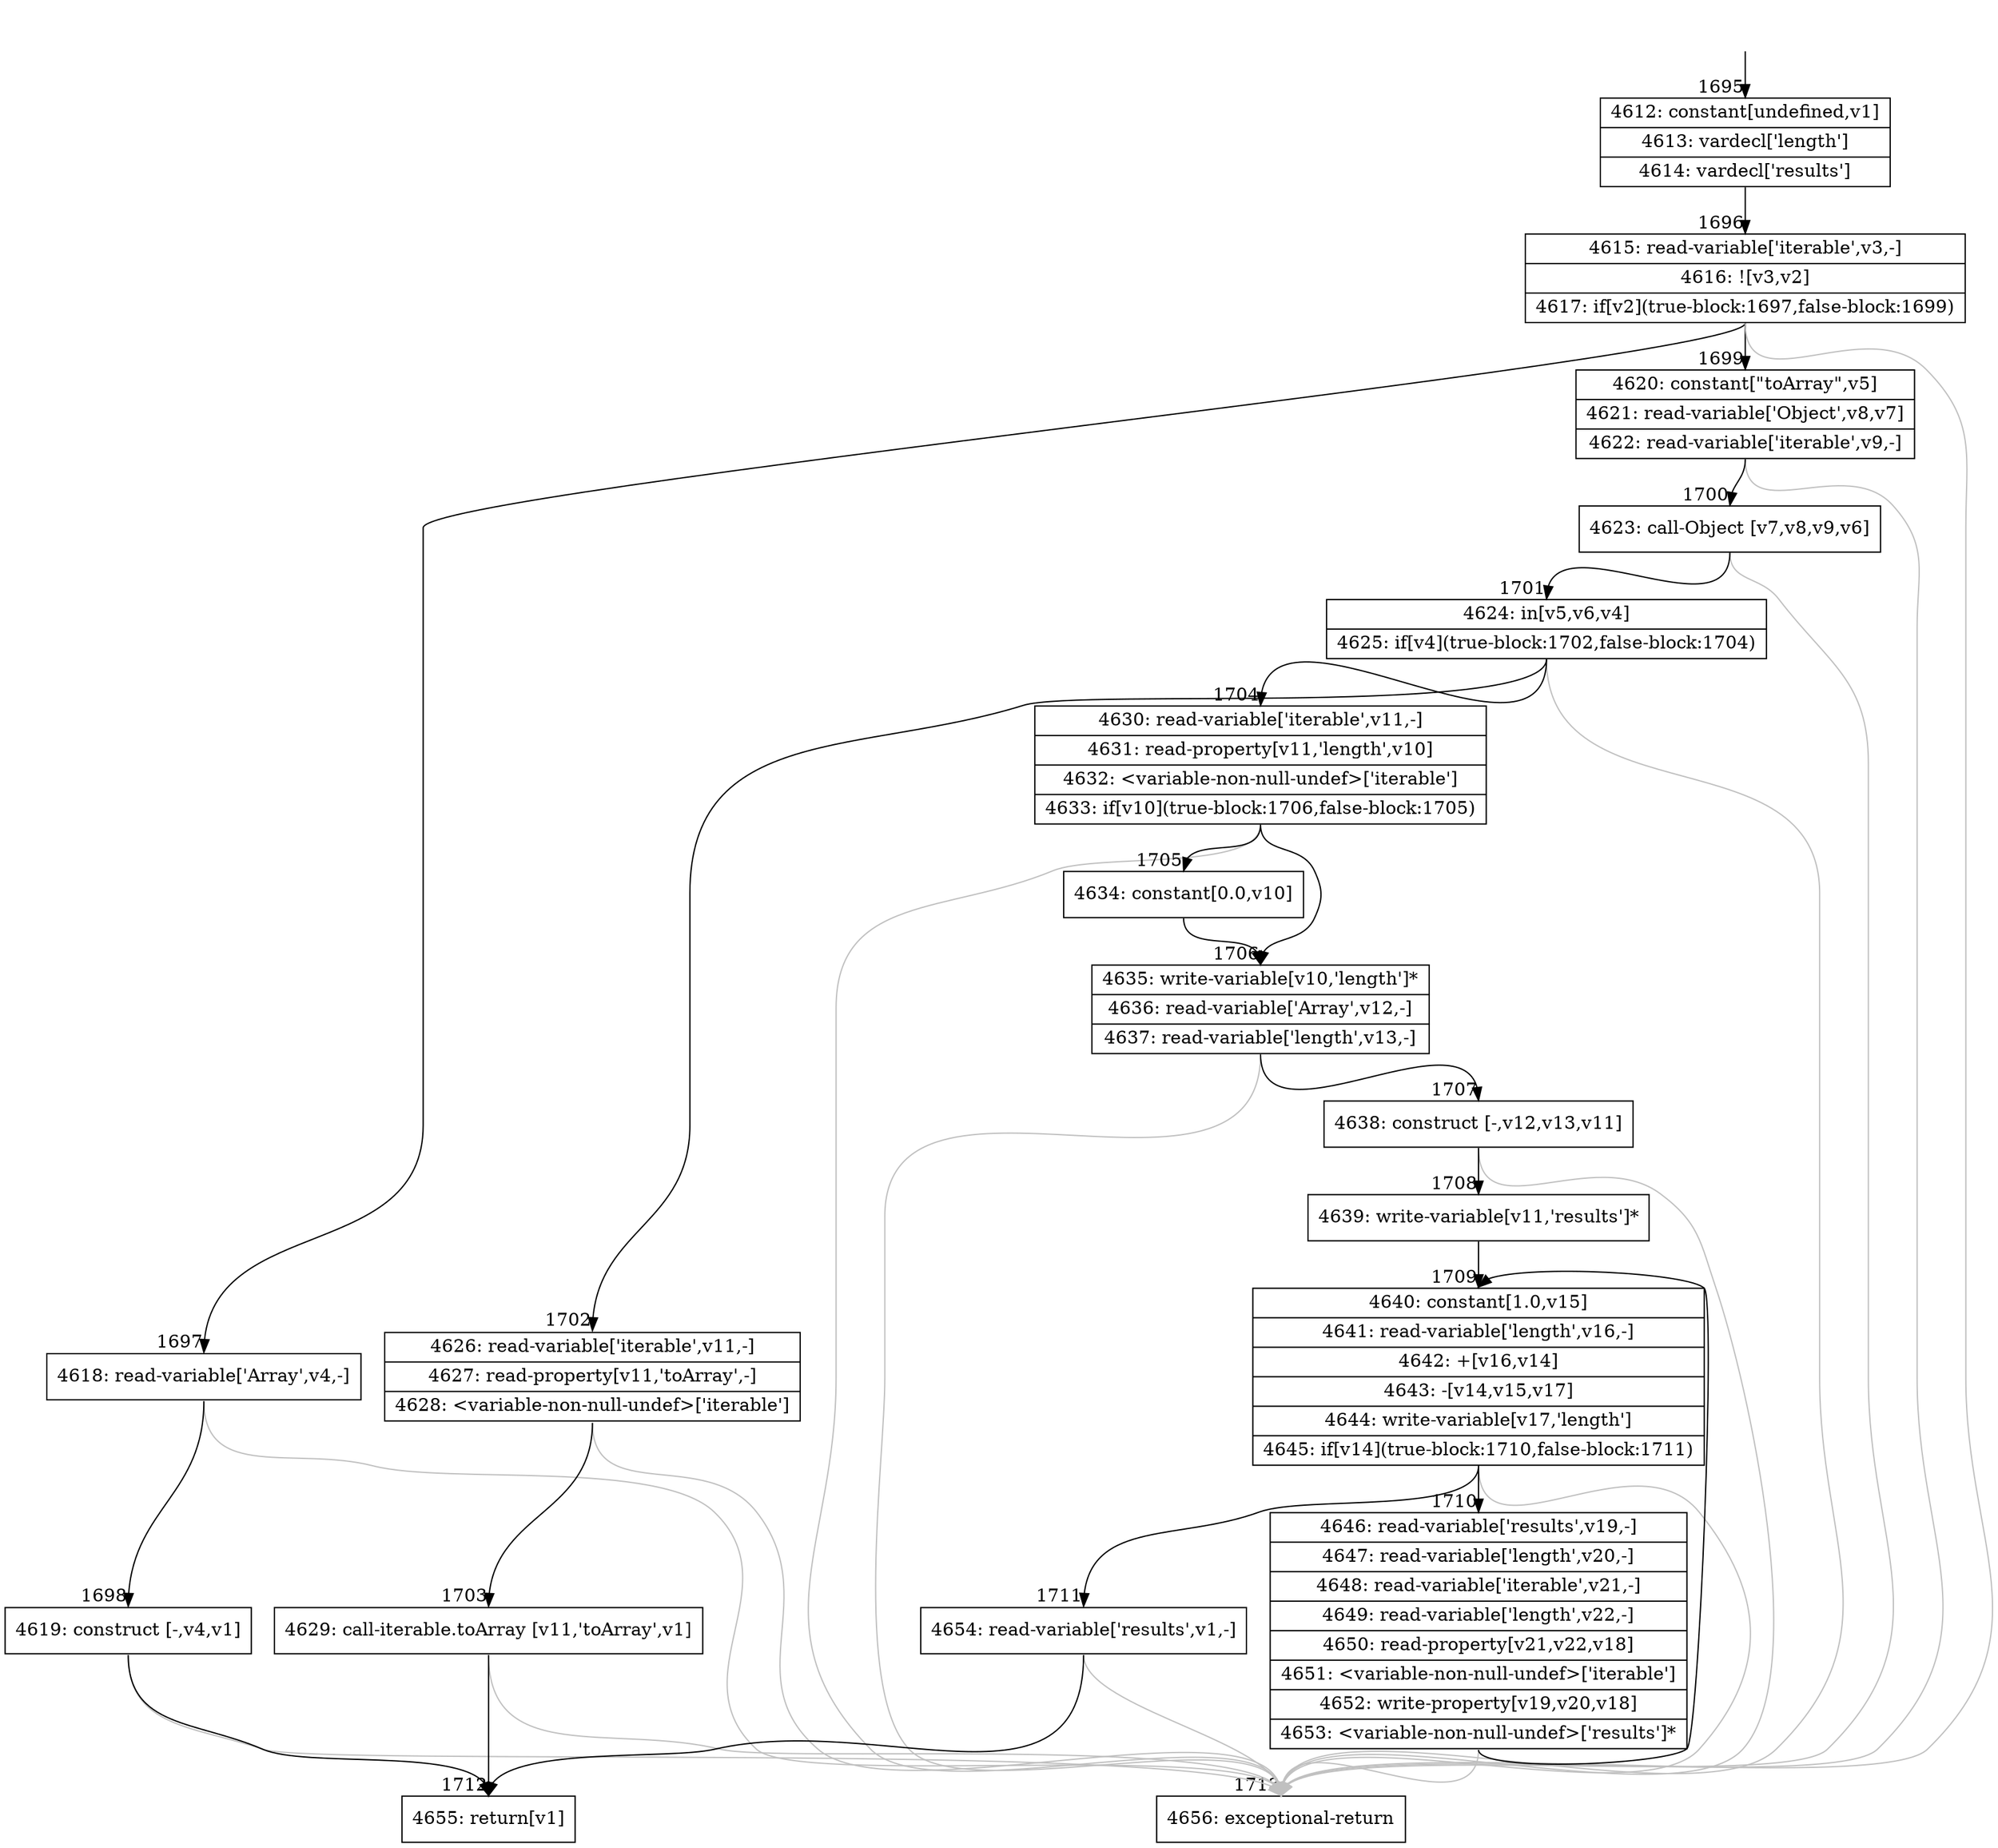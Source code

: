 digraph {
rankdir="TD"
BB_entry152[shape=none,label=""];
BB_entry152 -> BB1695 [tailport=s, headport=n, headlabel="    1695"]
BB1695 [shape=record label="{4612: constant[undefined,v1]|4613: vardecl['length']|4614: vardecl['results']}" ] 
BB1695 -> BB1696 [tailport=s, headport=n, headlabel="      1696"]
BB1696 [shape=record label="{4615: read-variable['iterable',v3,-]|4616: ![v3,v2]|4617: if[v2](true-block:1697,false-block:1699)}" ] 
BB1696 -> BB1697 [tailport=s, headport=n, headlabel="      1697"]
BB1696 -> BB1699 [tailport=s, headport=n, headlabel="      1699"]
BB1696 -> BB1713 [tailport=s, headport=n, color=gray, headlabel="      1713"]
BB1697 [shape=record label="{4618: read-variable['Array',v4,-]}" ] 
BB1697 -> BB1698 [tailport=s, headport=n, headlabel="      1698"]
BB1697 -> BB1713 [tailport=s, headport=n, color=gray]
BB1698 [shape=record label="{4619: construct [-,v4,v1]}" ] 
BB1698 -> BB1712 [tailport=s, headport=n, headlabel="      1712"]
BB1698 -> BB1713 [tailport=s, headport=n, color=gray]
BB1699 [shape=record label="{4620: constant[\"toArray\",v5]|4621: read-variable['Object',v8,v7]|4622: read-variable['iterable',v9,-]}" ] 
BB1699 -> BB1700 [tailport=s, headport=n, headlabel="      1700"]
BB1699 -> BB1713 [tailport=s, headport=n, color=gray]
BB1700 [shape=record label="{4623: call-Object [v7,v8,v9,v6]}" ] 
BB1700 -> BB1701 [tailport=s, headport=n, headlabel="      1701"]
BB1700 -> BB1713 [tailport=s, headport=n, color=gray]
BB1701 [shape=record label="{4624: in[v5,v6,v4]|4625: if[v4](true-block:1702,false-block:1704)}" ] 
BB1701 -> BB1702 [tailport=s, headport=n, headlabel="      1702"]
BB1701 -> BB1704 [tailport=s, headport=n, headlabel="      1704"]
BB1701 -> BB1713 [tailport=s, headport=n, color=gray]
BB1702 [shape=record label="{4626: read-variable['iterable',v11,-]|4627: read-property[v11,'toArray',-]|4628: \<variable-non-null-undef\>['iterable']}" ] 
BB1702 -> BB1703 [tailport=s, headport=n, headlabel="      1703"]
BB1702 -> BB1713 [tailport=s, headport=n, color=gray]
BB1703 [shape=record label="{4629: call-iterable.toArray [v11,'toArray',v1]}" ] 
BB1703 -> BB1712 [tailport=s, headport=n]
BB1703 -> BB1713 [tailport=s, headport=n, color=gray]
BB1704 [shape=record label="{4630: read-variable['iterable',v11,-]|4631: read-property[v11,'length',v10]|4632: \<variable-non-null-undef\>['iterable']|4633: if[v10](true-block:1706,false-block:1705)}" ] 
BB1704 -> BB1706 [tailport=s, headport=n, headlabel="      1706"]
BB1704 -> BB1705 [tailport=s, headport=n, headlabel="      1705"]
BB1704 -> BB1713 [tailport=s, headport=n, color=gray]
BB1705 [shape=record label="{4634: constant[0.0,v10]}" ] 
BB1705 -> BB1706 [tailport=s, headport=n]
BB1706 [shape=record label="{4635: write-variable[v10,'length']*|4636: read-variable['Array',v12,-]|4637: read-variable['length',v13,-]}" ] 
BB1706 -> BB1707 [tailport=s, headport=n, headlabel="      1707"]
BB1706 -> BB1713 [tailport=s, headport=n, color=gray]
BB1707 [shape=record label="{4638: construct [-,v12,v13,v11]}" ] 
BB1707 -> BB1708 [tailport=s, headport=n, headlabel="      1708"]
BB1707 -> BB1713 [tailport=s, headport=n, color=gray]
BB1708 [shape=record label="{4639: write-variable[v11,'results']*}" ] 
BB1708 -> BB1709 [tailport=s, headport=n, headlabel="      1709"]
BB1709 [shape=record label="{4640: constant[1.0,v15]|4641: read-variable['length',v16,-]|4642: +[v16,v14]|4643: -[v14,v15,v17]|4644: write-variable[v17,'length']|4645: if[v14](true-block:1710,false-block:1711)}" ] 
BB1709 -> BB1710 [tailport=s, headport=n, headlabel="      1710"]
BB1709 -> BB1711 [tailport=s, headport=n, headlabel="      1711"]
BB1709 -> BB1713 [tailport=s, headport=n, color=gray]
BB1710 [shape=record label="{4646: read-variable['results',v19,-]|4647: read-variable['length',v20,-]|4648: read-variable['iterable',v21,-]|4649: read-variable['length',v22,-]|4650: read-property[v21,v22,v18]|4651: \<variable-non-null-undef\>['iterable']|4652: write-property[v19,v20,v18]|4653: \<variable-non-null-undef\>['results']*}" ] 
BB1710 -> BB1709 [tailport=s, headport=n]
BB1710 -> BB1713 [tailport=s, headport=n, color=gray]
BB1711 [shape=record label="{4654: read-variable['results',v1,-]}" ] 
BB1711 -> BB1712 [tailport=s, headport=n]
BB1711 -> BB1713 [tailport=s, headport=n, color=gray]
BB1712 [shape=record label="{4655: return[v1]}" ] 
BB1713 [shape=record label="{4656: exceptional-return}" ] 
//#$~ 1104
}
